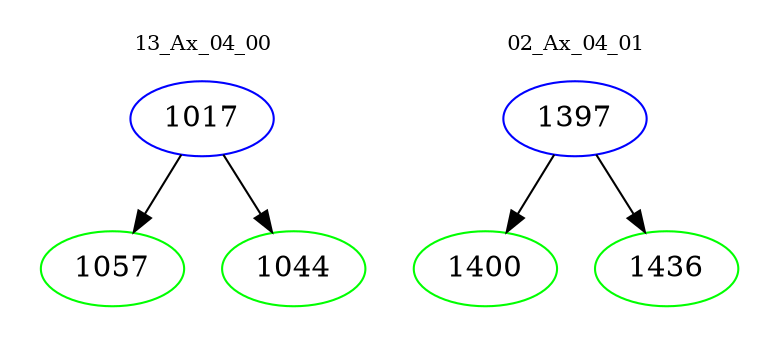 digraph{
subgraph cluster_0 {
color = white
label = "13_Ax_04_00";
fontsize=10;
T0_1017 [label="1017", color="blue"]
T0_1017 -> T0_1057 [color="black"]
T0_1057 [label="1057", color="green"]
T0_1017 -> T0_1044 [color="black"]
T0_1044 [label="1044", color="green"]
}
subgraph cluster_1 {
color = white
label = "02_Ax_04_01";
fontsize=10;
T1_1397 [label="1397", color="blue"]
T1_1397 -> T1_1400 [color="black"]
T1_1400 [label="1400", color="green"]
T1_1397 -> T1_1436 [color="black"]
T1_1436 [label="1436", color="green"]
}
}

